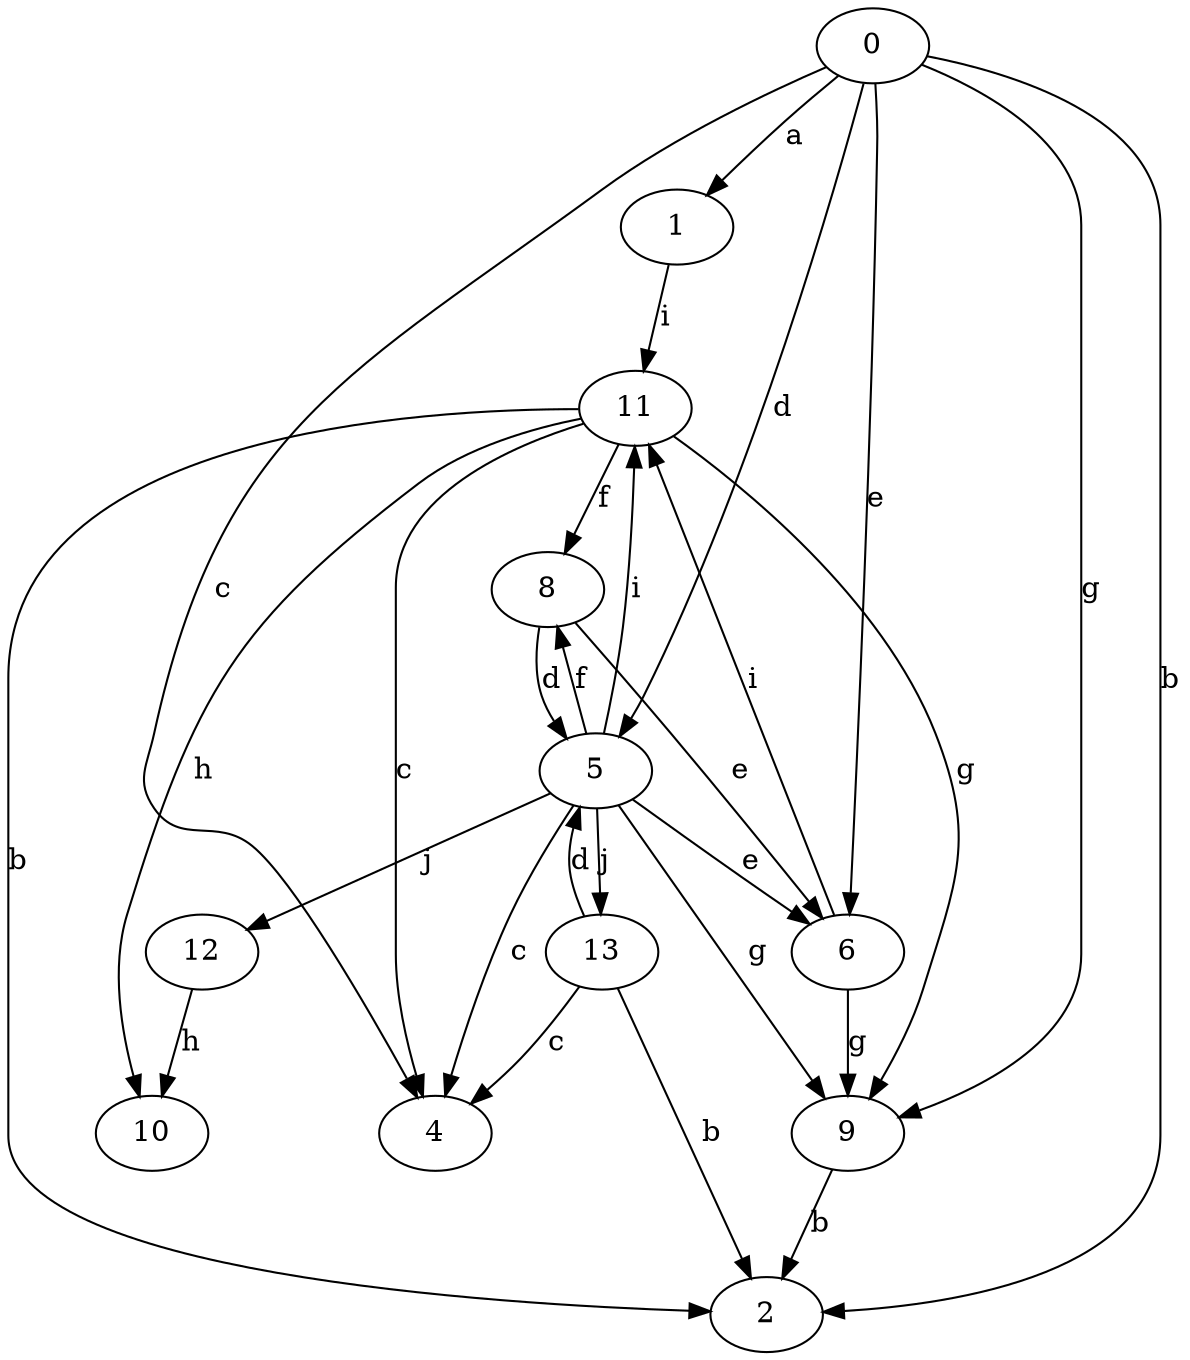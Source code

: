 strict digraph  {
0;
1;
2;
4;
5;
6;
8;
9;
10;
11;
12;
13;
0 -> 1  [label=a];
0 -> 2  [label=b];
0 -> 4  [label=c];
0 -> 5  [label=d];
0 -> 6  [label=e];
0 -> 9  [label=g];
1 -> 11  [label=i];
5 -> 4  [label=c];
5 -> 6  [label=e];
5 -> 8  [label=f];
5 -> 9  [label=g];
5 -> 11  [label=i];
5 -> 12  [label=j];
5 -> 13  [label=j];
6 -> 9  [label=g];
6 -> 11  [label=i];
8 -> 5  [label=d];
8 -> 6  [label=e];
9 -> 2  [label=b];
11 -> 2  [label=b];
11 -> 4  [label=c];
11 -> 8  [label=f];
11 -> 9  [label=g];
11 -> 10  [label=h];
12 -> 10  [label=h];
13 -> 2  [label=b];
13 -> 4  [label=c];
13 -> 5  [label=d];
}
